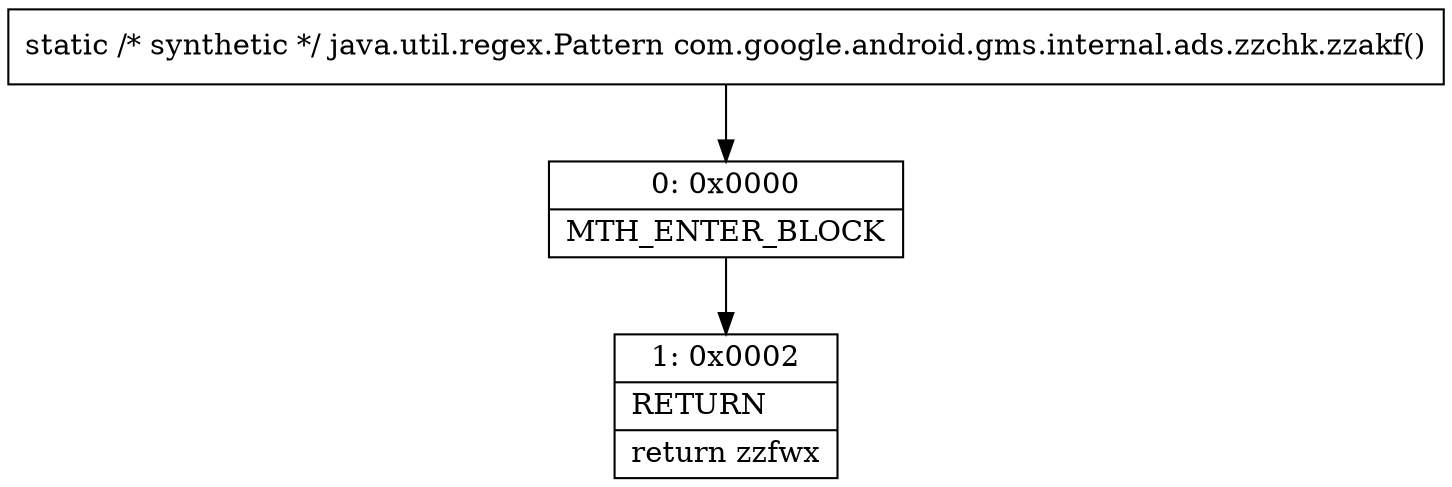 digraph "CFG forcom.google.android.gms.internal.ads.zzchk.zzakf()Ljava\/util\/regex\/Pattern;" {
Node_0 [shape=record,label="{0\:\ 0x0000|MTH_ENTER_BLOCK\l}"];
Node_1 [shape=record,label="{1\:\ 0x0002|RETURN\l|return zzfwx\l}"];
MethodNode[shape=record,label="{static \/* synthetic *\/ java.util.regex.Pattern com.google.android.gms.internal.ads.zzchk.zzakf() }"];
MethodNode -> Node_0;
Node_0 -> Node_1;
}

